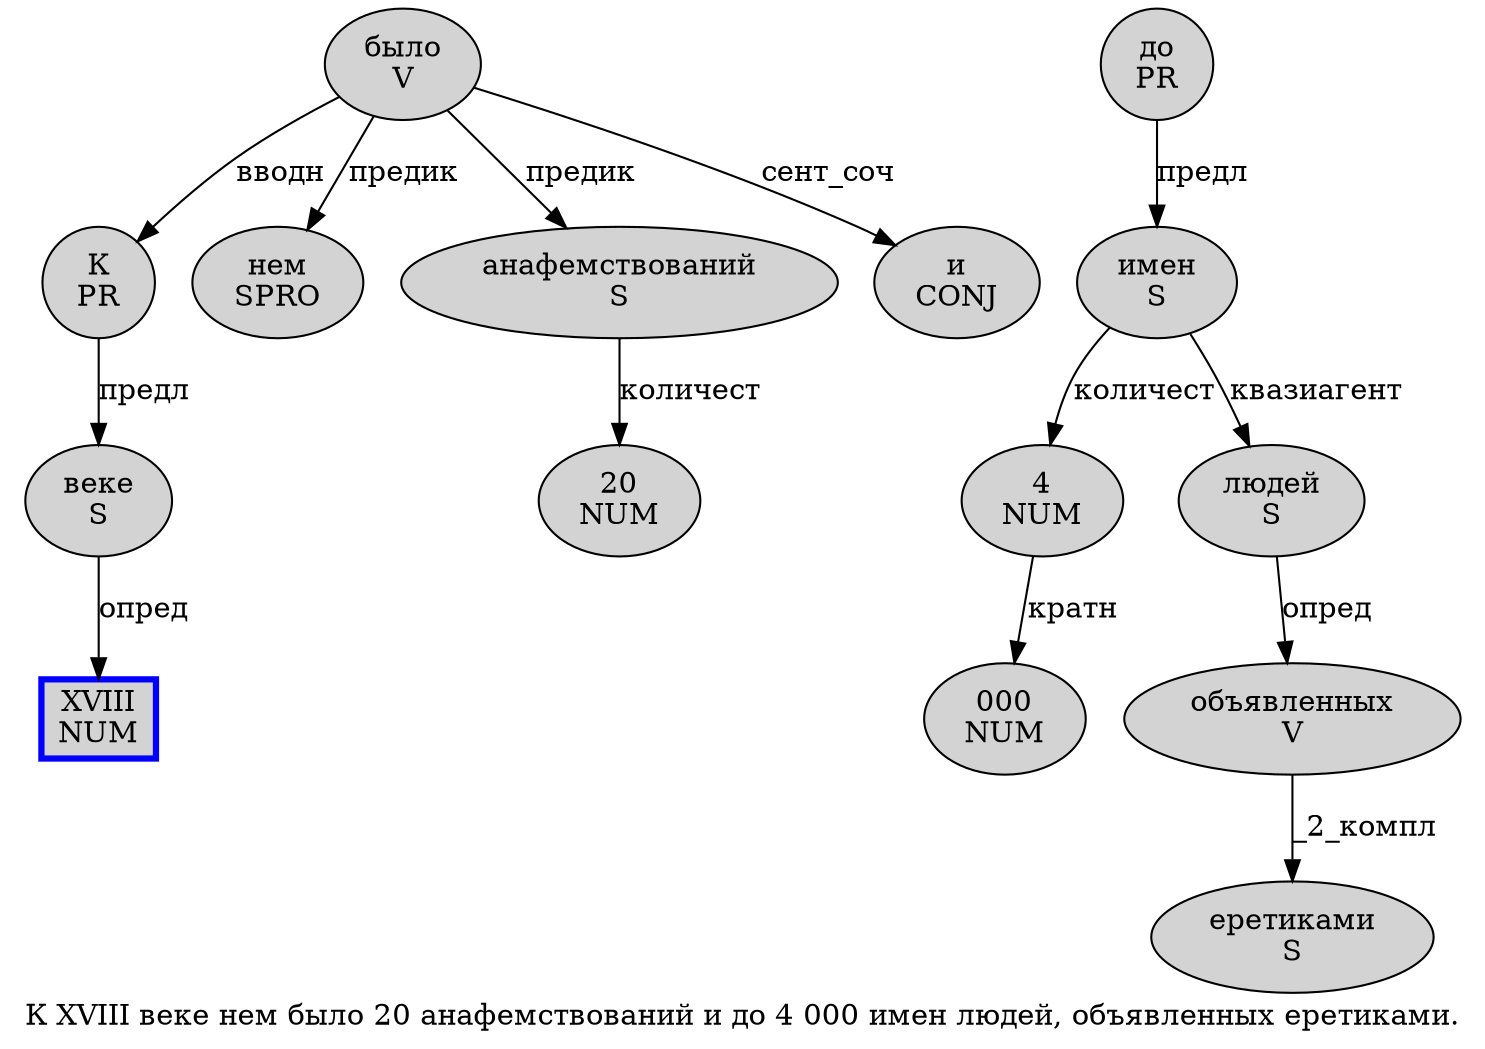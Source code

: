 digraph SENTENCE_1646 {
	graph [label="К XVIII веке нем было 20 анафемствований и до 4 000 имен людей, объявленных еретиками."]
	node [style=filled]
		0 [label="К
PR" color="" fillcolor=lightgray penwidth=1 shape=ellipse]
		1 [label="XVIII
NUM" color=blue fillcolor=lightgray penwidth=3 shape=box]
		2 [label="веке
S" color="" fillcolor=lightgray penwidth=1 shape=ellipse]
		3 [label="нем
SPRO" color="" fillcolor=lightgray penwidth=1 shape=ellipse]
		4 [label="было
V" color="" fillcolor=lightgray penwidth=1 shape=ellipse]
		5 [label="20
NUM" color="" fillcolor=lightgray penwidth=1 shape=ellipse]
		6 [label="анафемствований
S" color="" fillcolor=lightgray penwidth=1 shape=ellipse]
		7 [label="и
CONJ" color="" fillcolor=lightgray penwidth=1 shape=ellipse]
		8 [label="до
PR" color="" fillcolor=lightgray penwidth=1 shape=ellipse]
		9 [label="4
NUM" color="" fillcolor=lightgray penwidth=1 shape=ellipse]
		10 [label="000
NUM" color="" fillcolor=lightgray penwidth=1 shape=ellipse]
		11 [label="имен
S" color="" fillcolor=lightgray penwidth=1 shape=ellipse]
		12 [label="людей
S" color="" fillcolor=lightgray penwidth=1 shape=ellipse]
		14 [label="объявленных
V" color="" fillcolor=lightgray penwidth=1 shape=ellipse]
		15 [label="еретиками
S" color="" fillcolor=lightgray penwidth=1 shape=ellipse]
			2 -> 1 [label="опред"]
			4 -> 0 [label="вводн"]
			4 -> 3 [label="предик"]
			4 -> 6 [label="предик"]
			4 -> 7 [label="сент_соч"]
			12 -> 14 [label="опред"]
			0 -> 2 [label="предл"]
			9 -> 10 [label="кратн"]
			6 -> 5 [label="количест"]
			8 -> 11 [label="предл"]
			14 -> 15 [label="_2_компл"]
			11 -> 9 [label="количест"]
			11 -> 12 [label="квазиагент"]
}